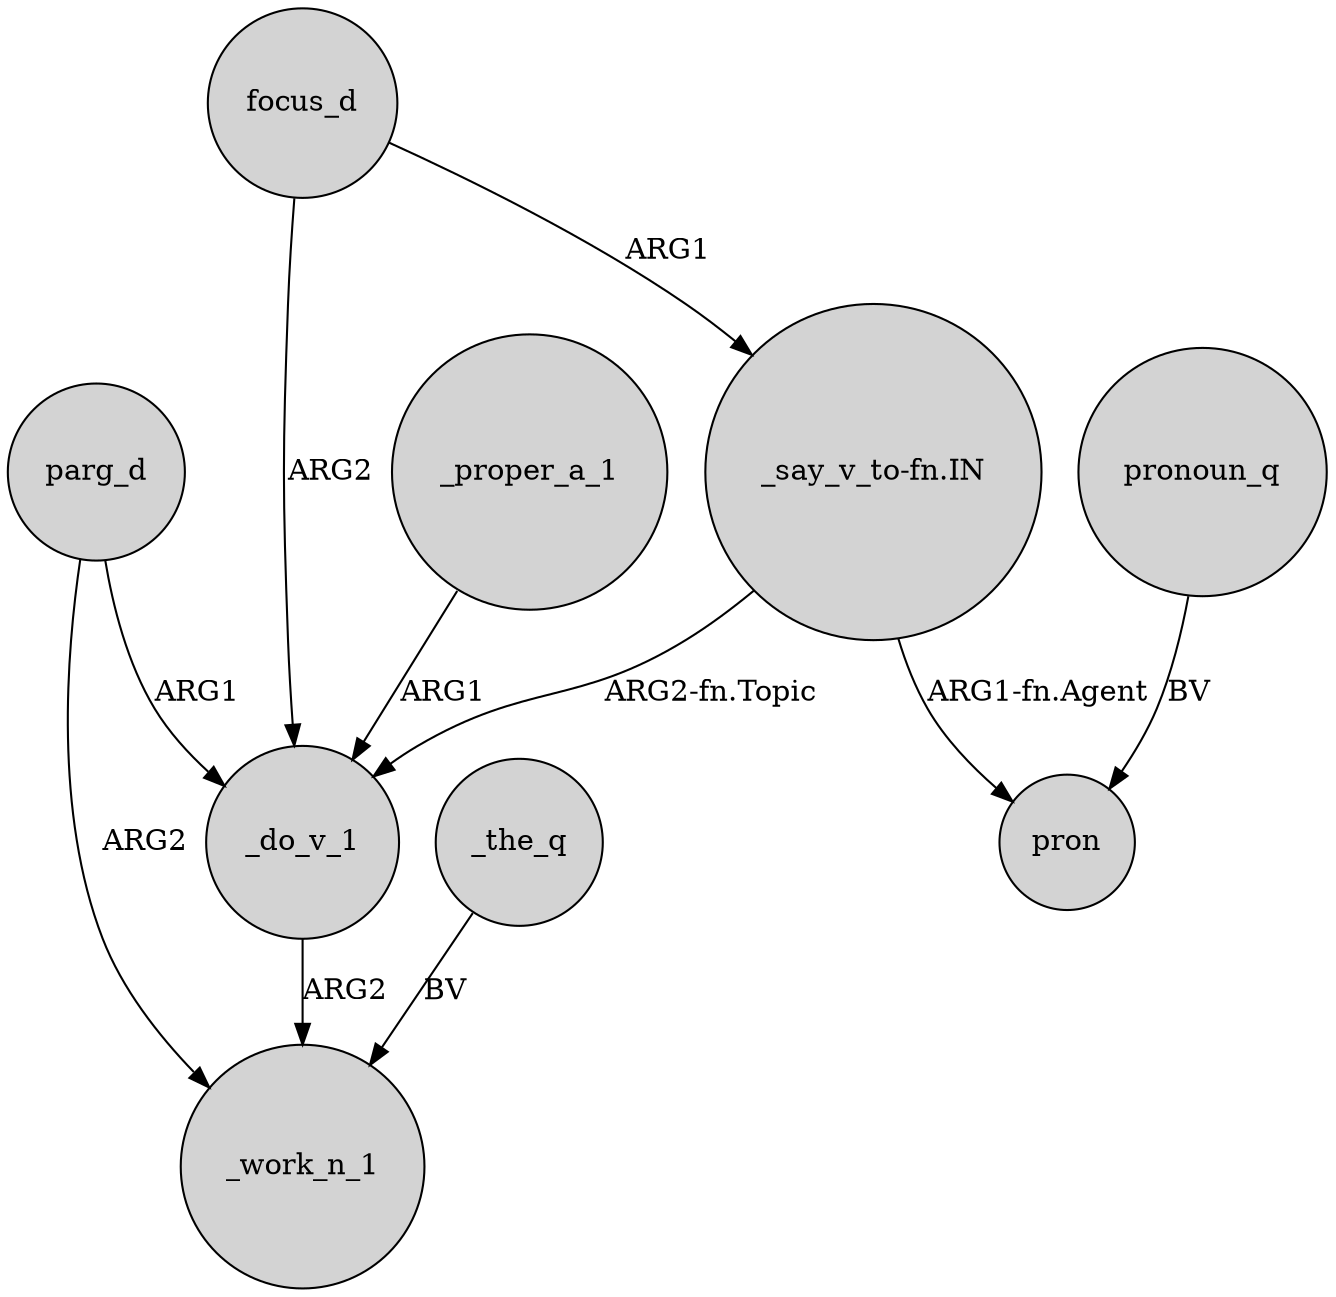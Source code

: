digraph {
	node [shape=circle style=filled]
	_proper_a_1 -> _do_v_1 [label=ARG1]
	parg_d -> _do_v_1 [label=ARG1]
	"_say_v_to-fn.IN" -> pron [label="ARG1-fn.Agent"]
	"_say_v_to-fn.IN" -> _do_v_1 [label="ARG2-fn.Topic"]
	_do_v_1 -> _work_n_1 [label=ARG2]
	parg_d -> _work_n_1 [label=ARG2]
	focus_d -> _do_v_1 [label=ARG2]
	focus_d -> "_say_v_to-fn.IN" [label=ARG1]
	_the_q -> _work_n_1 [label=BV]
	pronoun_q -> pron [label=BV]
}
